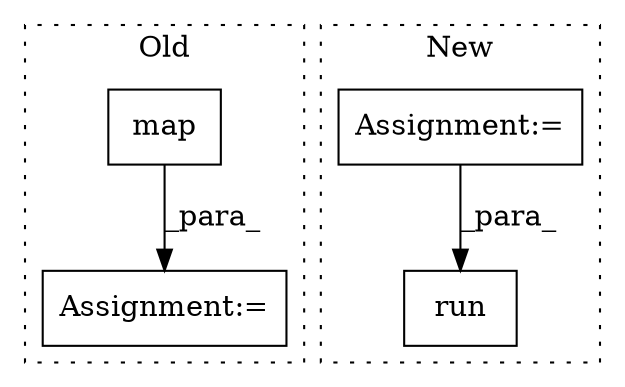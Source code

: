 digraph G {
subgraph cluster0 {
1 [label="map" a="32" s="4047,4063" l="4,1" shape="box"];
3 [label="Assignment:=" a="7" s="4046" l="1" shape="box"];
label = "Old";
style="dotted";
}
subgraph cluster1 {
2 [label="run" a="32" s="3864,3870" l="4,1" shape="box"];
4 [label="Assignment:=" a="7" s="3585" l="37" shape="box"];
label = "New";
style="dotted";
}
1 -> 3 [label="_para_"];
4 -> 2 [label="_para_"];
}